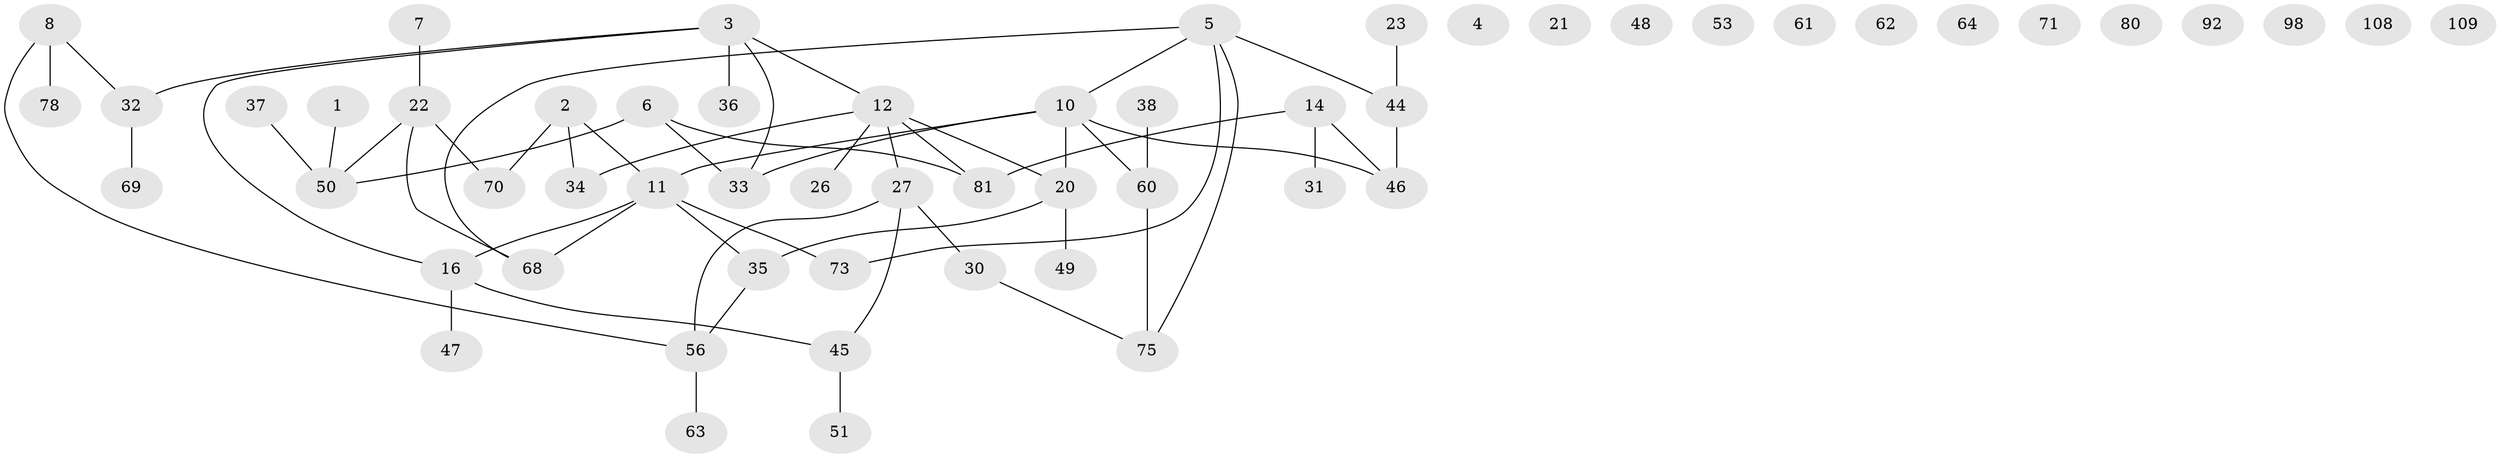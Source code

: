 // original degree distribution, {1: 0.3008849557522124, 4: 0.07964601769911504, 6: 0.02654867256637168, 3: 0.22123893805309736, 2: 0.24778761061946902, 5: 0.02654867256637168, 0: 0.09734513274336283}
// Generated by graph-tools (version 1.1) at 2025/12/03/09/25 04:12:54]
// undirected, 56 vertices, 58 edges
graph export_dot {
graph [start="1"]
  node [color=gray90,style=filled];
  1 [super="+17"];
  2 [super="+18+29+83"];
  3 [super="+88+100+13+84+79"];
  4 [super="+111"];
  5 [super="+52+107+74"];
  6 [super="+93+97"];
  7;
  8 [super="+9"];
  10 [super="+54+24"];
  11 [super="+19+42"];
  12 [super="+15+76"];
  14 [super="+110"];
  16 [super="+59+91+101+25"];
  20 [super="+112+99"];
  21;
  22 [super="+94+103"];
  23 [super="+55"];
  26;
  27 [super="+28"];
  30 [super="+39"];
  31;
  32 [super="+86"];
  33 [super="+43"];
  34;
  35 [super="+40"];
  36;
  37;
  38;
  44 [super="+82"];
  45 [super="+67"];
  46;
  47 [super="+77"];
  48 [super="+65"];
  49;
  50 [super="+105+72"];
  51;
  53;
  56 [super="+66"];
  60 [super="+87"];
  61;
  62;
  63;
  64;
  68;
  69;
  70;
  71;
  73;
  75;
  78;
  80;
  81 [super="+85"];
  92;
  98;
  108;
  109;
  1 -- 50;
  2 -- 34;
  2 -- 70;
  2 -- 11;
  3 -- 36;
  3 -- 12;
  3 -- 32;
  3 -- 16;
  3 -- 33;
  5 -- 73;
  5 -- 68;
  5 -- 75;
  5 -- 10;
  5 -- 44;
  6 -- 81;
  6 -- 50;
  6 -- 33;
  7 -- 22;
  8 -- 32;
  8 -- 56;
  8 -- 78;
  10 -- 11;
  10 -- 20;
  10 -- 60;
  10 -- 46;
  10 -- 33;
  11 -- 68;
  11 -- 16;
  11 -- 35;
  11 -- 73;
  12 -- 20;
  12 -- 26;
  12 -- 27;
  12 -- 81;
  12 -- 34;
  14 -- 46;
  14 -- 81;
  14 -- 31;
  16 -- 45;
  16 -- 47;
  20 -- 49;
  20 -- 35;
  22 -- 50;
  22 -- 68;
  22 -- 70;
  23 -- 44;
  27 -- 45;
  27 -- 56 [weight=2];
  27 -- 30;
  30 -- 75;
  32 -- 69;
  35 -- 56;
  37 -- 50;
  38 -- 60;
  44 -- 46;
  45 -- 51;
  56 -- 63;
  60 -- 75;
}
